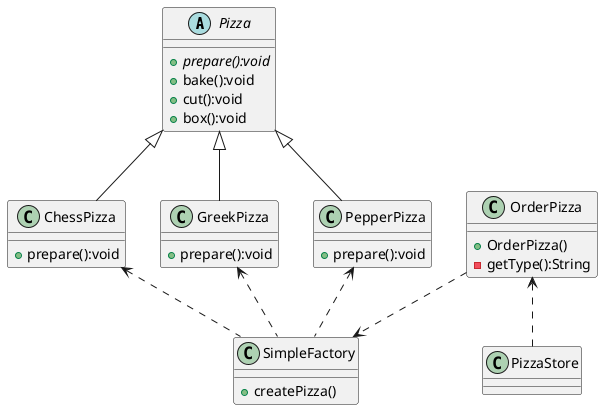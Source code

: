 @startuml

abstract Pizza {
    +{abstract} prepare():void
    +bake():void
    +cut():void
    +box():void
}

class ChessPizza{
    +prepare():void
}

class GreekPizza{
    +prepare():void
}

class PepperPizza{
    +prepare():void
}

Pizza <|-- ChessPizza
Pizza <|-- GreekPizza
Pizza <|-- PepperPizza

class SimpleFactory{
    +createPizza()
}

class OrderPizza{
    +OrderPizza()
    -getType():String
}

PepperPizza <.. SimpleFactory
ChessPizza <.. SimpleFactory
GreekPizza <.. SimpleFactory

class PizzaStore{}

OrderPizza <.. PizzaStore
OrderPizza ..> SimpleFactory
@enduml